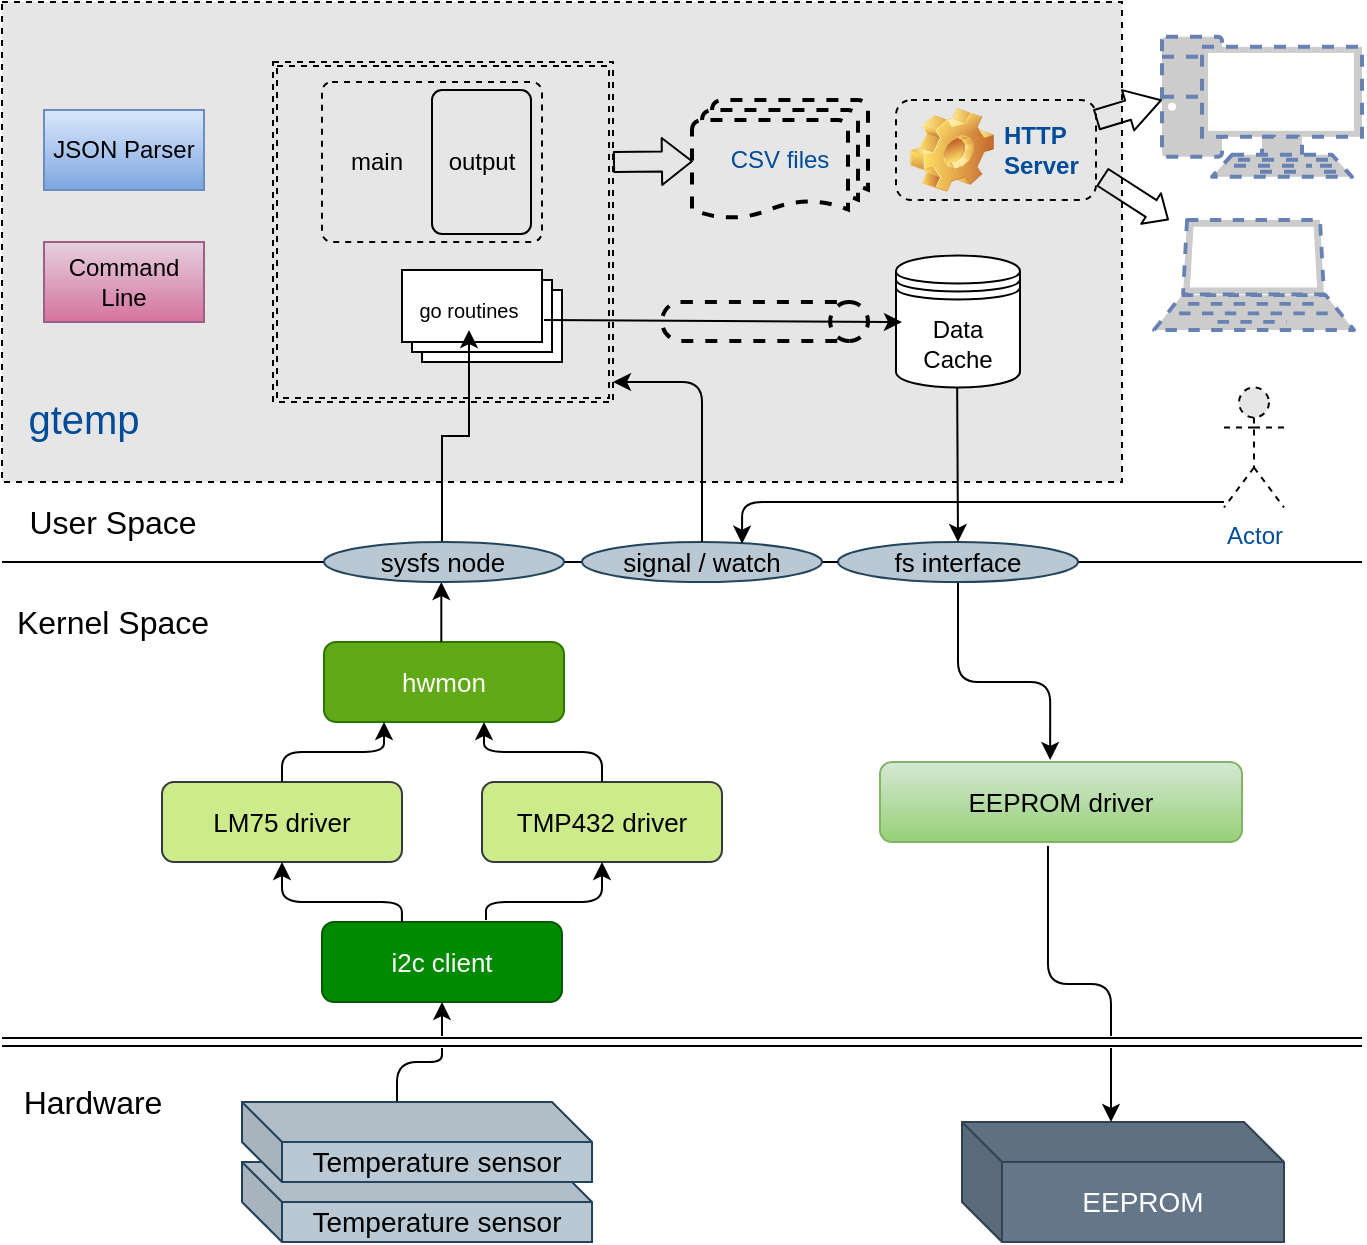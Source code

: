<mxfile version="14.6.1" type="github">
  <diagram id="nLshfB_gFY47B3Qym1dY" name="第 1 页">
    <mxGraphModel dx="1350" dy="924" grid="1" gridSize="10" guides="1" tooltips="1" connect="1" arrows="1" fold="1" page="1" pageScale="1" pageWidth="850" pageHeight="1100" background="#ffffff" math="0" shadow="0">
      <root>
        <mxCell id="0" />
        <mxCell id="1" parent="0" />
        <mxCell id="Ht7AXFtxAu75nitfYA8T-30" value="" style="rounded=0;whiteSpace=wrap;html=1;fontSize=14;strokeWidth=1;dashed=1;fillColor=#E6E6E6;" parent="1" vertex="1">
          <mxGeometry x="40" y="40" width="560" height="240" as="geometry" />
        </mxCell>
        <mxCell id="Ht7AXFtxAu75nitfYA8T-1" value="JSON Parser" style="rounded=0;whiteSpace=wrap;html=1;fillColor=#dae8fc;strokeColor=#6c8ebf;gradientColor=#7ea6e0;" parent="1" vertex="1">
          <mxGeometry x="61" y="94" width="80" height="40" as="geometry" />
        </mxCell>
        <mxCell id="Ht7AXFtxAu75nitfYA8T-3" value="" style="endArrow=none;html=1;startArrow=none;" parent="1" source="Ht7AXFtxAu75nitfYA8T-8" edge="1">
          <mxGeometry width="50" height="50" relative="1" as="geometry">
            <mxPoint x="40" y="320" as="sourcePoint" />
            <mxPoint x="720" y="320" as="targetPoint" />
          </mxGeometry>
        </mxCell>
        <mxCell id="Ht7AXFtxAu75nitfYA8T-4" value="User Space" style="text;html=1;align=center;verticalAlign=middle;resizable=0;points=[];autosize=1;strokeColor=none;strokeWidth=1;fontSize=16;" parent="1" vertex="1">
          <mxGeometry x="45" y="290" width="100" height="20" as="geometry" />
        </mxCell>
        <mxCell id="Ht7AXFtxAu75nitfYA8T-5" value="&lt;div style=&quot;font-size: 16px;&quot;&gt;Kernel Space&lt;/div&gt;" style="text;html=1;align=center;verticalAlign=middle;resizable=0;points=[];autosize=1;strokeColor=none;fontSize=16;" parent="1" vertex="1">
          <mxGeometry x="40" y="340" width="110" height="20" as="geometry" />
        </mxCell>
        <mxCell id="Ht7AXFtxAu75nitfYA8T-11" value="LM75 driver" style="rounded=1;whiteSpace=wrap;html=1;fontSize=13;strokeWidth=1;fillColor=#cdeb8b;strokeColor=#36393d;" parent="1" vertex="1">
          <mxGeometry x="120" y="430" width="120" height="40" as="geometry" />
        </mxCell>
        <mxCell id="Ht7AXFtxAu75nitfYA8T-12" value="TMP432 driver" style="rounded=1;whiteSpace=wrap;html=1;fontSize=13;strokeWidth=1;fillColor=#cdeb8b;strokeColor=#36393d;" parent="1" vertex="1">
          <mxGeometry x="280" y="430" width="120" height="40" as="geometry" />
        </mxCell>
        <mxCell id="Ht7AXFtxAu75nitfYA8T-13" value="i2c client" style="rounded=1;whiteSpace=wrap;html=1;fontSize=13;strokeWidth=1;fillColor=#008a00;strokeColor=#005700;fontColor=#ffffff;" parent="1" vertex="1">
          <mxGeometry x="200" y="500" width="120" height="40" as="geometry" />
        </mxCell>
        <mxCell id="Ht7AXFtxAu75nitfYA8T-14" value="hwmon" style="rounded=1;whiteSpace=wrap;html=1;fontSize=13;strokeWidth=1;fillColor=#60a917;strokeColor=#2D7600;fontColor=#ffffff;" parent="1" vertex="1">
          <mxGeometry x="201" y="360" width="120" height="40" as="geometry" />
        </mxCell>
        <mxCell id="Ht7AXFtxAu75nitfYA8T-15" value="" style="shape=link;html=1;fontSize=13;" parent="1" edge="1">
          <mxGeometry width="100" relative="1" as="geometry">
            <mxPoint x="40" y="560" as="sourcePoint" />
            <mxPoint x="720" y="560" as="targetPoint" />
          </mxGeometry>
        </mxCell>
        <mxCell id="Ht7AXFtxAu75nitfYA8T-17" value="Hardware" style="text;html=1;align=center;verticalAlign=middle;resizable=0;points=[];autosize=1;strokeColor=none;fontSize=16;" parent="1" vertex="1">
          <mxGeometry x="45" y="580" width="80" height="20" as="geometry" />
        </mxCell>
        <mxCell id="Ht7AXFtxAu75nitfYA8T-19" value="Temperature sensor " style="shape=cube;whiteSpace=wrap;html=1;boundedLbl=1;backgroundOutline=1;darkOpacity=0.05;darkOpacity2=0.1;fontSize=14;strokeWidth=1;fillColor=#bac8d3;strokeColor=#23445d;" parent="1" vertex="1">
          <mxGeometry x="160" y="620" width="175" height="40" as="geometry" />
        </mxCell>
        <mxCell id="Ht7AXFtxAu75nitfYA8T-20" value="EEPROM" style="shape=cube;whiteSpace=wrap;html=1;boundedLbl=1;backgroundOutline=1;darkOpacity=0.05;darkOpacity2=0.1;fontSize=14;strokeWidth=1;fillColor=#647687;strokeColor=#314354;fontColor=#ffffff;" parent="1" vertex="1">
          <mxGeometry x="520" y="600" width="161" height="60" as="geometry" />
        </mxCell>
        <mxCell id="Ht7AXFtxAu75nitfYA8T-21" value="Data Cache" style="shape=datastore;whiteSpace=wrap;html=1;fontSize=12;strokeWidth=1;" parent="1" vertex="1">
          <mxGeometry x="487" y="166.75" width="62" height="66" as="geometry" />
        </mxCell>
        <mxCell id="Ht7AXFtxAu75nitfYA8T-23" value="EEPROM driver" style="rounded=1;whiteSpace=wrap;html=1;fontSize=13;strokeWidth=1;fillColor=#d5e8d4;strokeColor=#82b366;gradientColor=#97d077;" parent="1" vertex="1">
          <mxGeometry x="479" y="420" width="181" height="40" as="geometry" />
        </mxCell>
        <mxCell id="Ht7AXFtxAu75nitfYA8T-24" value="" style="edgeStyle=elbowEdgeStyle;elbow=vertical;endArrow=classic;html=1;fontSize=14;entryX=0.5;entryY=1;entryDx=0;entryDy=0;jumpStyle=gap;exitX=0;exitY=0;exitDx=77.5;exitDy=0;exitPerimeter=0;" parent="1" source="Ht7AXFtxAu75nitfYA8T-18" target="Ht7AXFtxAu75nitfYA8T-13" edge="1">
          <mxGeometry width="50" height="50" relative="1" as="geometry">
            <mxPoint x="215" y="580" as="sourcePoint" />
            <mxPoint x="265" y="530" as="targetPoint" />
            <Array as="points">
              <mxPoint x="240" y="570" />
            </Array>
          </mxGeometry>
        </mxCell>
        <mxCell id="Ht7AXFtxAu75nitfYA8T-32" value="" style="edgeStyle=elbowEdgeStyle;elbow=vertical;endArrow=classic;html=1;fontSize=14;jumpStyle=gap;exitX=0.464;exitY=1.05;exitDx=0;exitDy=0;exitPerimeter=0;" parent="1" source="Ht7AXFtxAu75nitfYA8T-23" edge="1">
          <mxGeometry width="50" height="50" relative="1" as="geometry">
            <mxPoint x="560" y="470" as="sourcePoint" />
            <mxPoint x="594.5" y="600" as="targetPoint" />
          </mxGeometry>
        </mxCell>
        <mxCell id="Ht7AXFtxAu75nitfYA8T-18" value="Temperature sensor " style="shape=cube;whiteSpace=wrap;html=1;boundedLbl=1;backgroundOutline=1;darkOpacity=0.05;darkOpacity2=0.1;fontSize=14;strokeWidth=1;fillColor=#bac8d3;strokeColor=#23445d;" parent="1" vertex="1">
          <mxGeometry x="160" y="590" width="175" height="40" as="geometry" />
        </mxCell>
        <mxCell id="Ht7AXFtxAu75nitfYA8T-36" value="" style="edgeStyle=segmentEdgeStyle;endArrow=classic;html=1;fontSize=14;entryX=0.47;entryY=-0.025;entryDx=0;entryDy=0;entryPerimeter=0;exitX=0.5;exitY=1;exitDx=0;exitDy=0;" parent="1" source="Ht7AXFtxAu75nitfYA8T-8" target="Ht7AXFtxAu75nitfYA8T-23" edge="1">
          <mxGeometry width="50" height="50" relative="1" as="geometry">
            <mxPoint x="500" y="370" as="sourcePoint" />
            <mxPoint x="590" y="330" as="targetPoint" />
            <Array as="points">
              <mxPoint x="518" y="380" />
              <mxPoint x="564" y="380" />
            </Array>
          </mxGeometry>
        </mxCell>
        <mxCell id="Ht7AXFtxAu75nitfYA8T-37" value="" style="edgeStyle=elbowEdgeStyle;elbow=vertical;endArrow=classic;html=1;fontSize=14;entryX=0.5;entryY=1;entryDx=0;entryDy=0;" parent="1" target="Ht7AXFtxAu75nitfYA8T-12" edge="1">
          <mxGeometry width="50" height="50" relative="1" as="geometry">
            <mxPoint x="282" y="499" as="sourcePoint" />
            <mxPoint x="335" y="460" as="targetPoint" />
            <Array as="points">
              <mxPoint x="310" y="490" />
              <mxPoint x="310" y="499" />
            </Array>
          </mxGeometry>
        </mxCell>
        <mxCell id="Ht7AXFtxAu75nitfYA8T-39" value="" style="edgeStyle=elbowEdgeStyle;elbow=vertical;endArrow=classic;html=1;fontSize=14;exitX=0.333;exitY=0;exitDx=0;exitDy=0;exitPerimeter=0;entryX=0.5;entryY=1;entryDx=0;entryDy=0;" parent="1" source="Ht7AXFtxAu75nitfYA8T-13" target="Ht7AXFtxAu75nitfYA8T-11" edge="1">
          <mxGeometry width="50" height="50" relative="1" as="geometry">
            <mxPoint x="240" y="490" as="sourcePoint" />
            <mxPoint x="190" y="460" as="targetPoint" />
            <Array as="points">
              <mxPoint x="210" y="490" />
            </Array>
          </mxGeometry>
        </mxCell>
        <mxCell id="Ht7AXFtxAu75nitfYA8T-40" value="" style="edgeStyle=elbowEdgeStyle;elbow=vertical;endArrow=classic;html=1;fontSize=14;entryX=0.25;entryY=1;entryDx=0;entryDy=0;exitX=0.5;exitY=0;exitDx=0;exitDy=0;" parent="1" source="Ht7AXFtxAu75nitfYA8T-11" target="Ht7AXFtxAu75nitfYA8T-14" edge="1">
          <mxGeometry width="50" height="50" relative="1" as="geometry">
            <mxPoint x="180" y="420" as="sourcePoint" />
            <mxPoint x="230" y="370" as="targetPoint" />
            <Array as="points" />
          </mxGeometry>
        </mxCell>
        <mxCell id="Ht7AXFtxAu75nitfYA8T-41" value="" style="edgeStyle=elbowEdgeStyle;elbow=vertical;endArrow=classic;html=1;fontSize=14;" parent="1" source="Ht7AXFtxAu75nitfYA8T-12" edge="1">
          <mxGeometry width="50" height="50" relative="1" as="geometry">
            <mxPoint x="321" y="440" as="sourcePoint" />
            <mxPoint x="281" y="400" as="targetPoint" />
          </mxGeometry>
        </mxCell>
        <mxCell id="Ht7AXFtxAu75nitfYA8T-42" value="" style="endArrow=classic;html=1;fontSize=14;" parent="1" edge="1">
          <mxGeometry width="50" height="50" relative="1" as="geometry">
            <mxPoint x="259.66" y="360" as="sourcePoint" />
            <mxPoint x="259.66" y="330" as="targetPoint" />
          </mxGeometry>
        </mxCell>
        <mxCell id="Ht7AXFtxAu75nitfYA8T-44" value="" style="shape=ext;double=1;whiteSpace=wrap;html=1;aspect=fixed;dashed=1;fontSize=14;strokeWidth=1;fillColor=#E6E6E6;" parent="1" vertex="1">
          <mxGeometry x="175.5" y="70" width="170" height="170" as="geometry" />
        </mxCell>
        <mxCell id="Ht7AXFtxAu75nitfYA8T-22" value="" style="verticalLabelPosition=bottom;verticalAlign=top;html=1;shape=mxgraph.basic.layered_rect;dx=10;outlineConnect=0;fontSize=14;strokeWidth=1;" parent="1" vertex="1">
          <mxGeometry x="240" y="174" width="80" height="46" as="geometry" />
        </mxCell>
        <mxCell id="Ht7AXFtxAu75nitfYA8T-45" value="go routines" style="text;html=1;strokeColor=none;fillColor=none;align=center;verticalAlign=middle;whiteSpace=wrap;rounded=0;dashed=1;fontSize=10;" parent="1" vertex="1">
          <mxGeometry x="236" y="184" width="75" height="20" as="geometry" />
        </mxCell>
        <mxCell id="Ht7AXFtxAu75nitfYA8T-47" value="" style="edgeStyle=orthogonalEdgeStyle;rounded=0;jumpStyle=gap;orthogonalLoop=1;jettySize=auto;html=1;fontSize=10;entryX=0.5;entryY=1;entryDx=0;entryDy=0;" parent="1" source="Ht7AXFtxAu75nitfYA8T-7" target="Ht7AXFtxAu75nitfYA8T-45" edge="1">
          <mxGeometry relative="1" as="geometry">
            <Array as="points">
              <mxPoint x="260" y="257" />
              <mxPoint x="274" y="257" />
            </Array>
          </mxGeometry>
        </mxCell>
        <mxCell id="Ht7AXFtxAu75nitfYA8T-48" value="gtemp" style="text;html=1;strokeColor=none;fillColor=none;align=center;verticalAlign=middle;whiteSpace=wrap;rounded=0;dashed=1;fontSize=20;fontColor=#004C99;" parent="1" vertex="1">
          <mxGeometry x="61" y="238" width="40" height="20" as="geometry" />
        </mxCell>
        <mxCell id="Ht7AXFtxAu75nitfYA8T-49" value="Command Line" style="rounded=0;whiteSpace=wrap;html=1;fillColor=#e6d0de;strokeColor=#996185;fontSize=12;gradientColor=#d5739d;" parent="1" vertex="1">
          <mxGeometry x="61" y="160" width="80" height="40" as="geometry" />
        </mxCell>
        <mxCell id="Ht7AXFtxAu75nitfYA8T-54" value="Actor" style="shape=umlActor;verticalLabelPosition=bottom;verticalAlign=top;html=1;outlineConnect=0;dashed=1;fontSize=12;fontColor=#004C99;strokeWidth=1;fillColor=#E6E6E6;" parent="1" vertex="1">
          <mxGeometry x="651" y="232.75" width="30" height="60" as="geometry" />
        </mxCell>
        <mxCell id="Ht7AXFtxAu75nitfYA8T-65" value="" style="rounded=1;absoluteArcSize=1;html=1;arcSize=10;dashed=1;fontSize=12;fontColor=#004C99;strokeWidth=1;fillColor=#E6E6E6;" parent="1" vertex="1">
          <mxGeometry x="200" y="80" width="110" height="80" as="geometry" />
        </mxCell>
        <mxCell id="Ht7AXFtxAu75nitfYA8T-66" value="main" style="html=1;shape=mxgraph.er.anchor;whiteSpace=wrap;" parent="Ht7AXFtxAu75nitfYA8T-65" vertex="1">
          <mxGeometry width="55" height="80" as="geometry" />
        </mxCell>
        <mxCell id="Ht7AXFtxAu75nitfYA8T-67" value="output" style="rounded=1;absoluteArcSize=1;html=1;arcSize=10;whiteSpace=wrap;points=[];strokeColor=inherit;fillColor=inherit;" parent="Ht7AXFtxAu75nitfYA8T-65" vertex="1">
          <mxGeometry x="55" y="4" width="49.5" height="72" as="geometry" />
        </mxCell>
        <mxCell id="Ht7AXFtxAu75nitfYA8T-68" value="CSV files" style="strokeWidth=2;html=1;shape=mxgraph.flowchart.multi-document;whiteSpace=wrap;dashed=1;fontSize=12;fontColor=#004C99;fillColor=#E6E6E6;" parent="1" vertex="1">
          <mxGeometry x="385" y="89" width="88" height="60" as="geometry" />
        </mxCell>
        <mxCell id="Ht7AXFtxAu75nitfYA8T-8" value="fs interface" style="ellipse;whiteSpace=wrap;html=1;fontSize=13;strokeWidth=1;fillColor=#bac8d3;strokeColor=#23445d;" parent="1" vertex="1">
          <mxGeometry x="458" y="310" width="120" height="20" as="geometry" />
        </mxCell>
        <mxCell id="Ht7AXFtxAu75nitfYA8T-70" value="" style="endArrow=none;html=1;" parent="1" target="Ht7AXFtxAu75nitfYA8T-8" edge="1">
          <mxGeometry width="50" height="50" relative="1" as="geometry">
            <mxPoint x="40" y="320" as="sourcePoint" />
            <mxPoint x="720" y="320" as="targetPoint" />
          </mxGeometry>
        </mxCell>
        <mxCell id="Ht7AXFtxAu75nitfYA8T-69" value="&lt;div&gt;signal / watch&lt;br&gt;&lt;/div&gt;" style="ellipse;whiteSpace=wrap;html=1;fontSize=13;strokeWidth=1;fillColor=#bac8d3;strokeColor=#23445d;" parent="1" vertex="1">
          <mxGeometry x="330" y="310" width="120" height="20" as="geometry" />
        </mxCell>
        <mxCell id="Ht7AXFtxAu75nitfYA8T-6" value="" style="ellipse;whiteSpace=wrap;html=1;fontSize=16;strokeWidth=1;fillColor=#bac8d3;strokeColor=#23445d;" parent="1" vertex="1">
          <mxGeometry x="201" y="310" width="120" height="20" as="geometry" />
        </mxCell>
        <mxCell id="Ht7AXFtxAu75nitfYA8T-7" value="sysfs node" style="text;html=1;align=center;verticalAlign=middle;resizable=0;points=[];autosize=1;strokeColor=none;fontSize=13;" parent="1" vertex="1">
          <mxGeometry x="220" y="310" width="80" height="20" as="geometry" />
        </mxCell>
        <mxCell id="Ht7AXFtxAu75nitfYA8T-73" value="" style="strokeWidth=2;html=1;shape=mxgraph.flowchart.direct_data;whiteSpace=wrap;dashed=1;fontSize=12;fontColor=#004C99;fillColor=#E6E6E6;" parent="1" vertex="1">
          <mxGeometry x="370" y="190" width="103" height="19.5" as="geometry" />
        </mxCell>
        <mxCell id="Ht7AXFtxAu75nitfYA8T-75" value="" style="endArrow=classic;html=1;fontSize=12;fontColor=#004C99;exitX=1;exitY=0.75;exitDx=0;exitDy=0;entryX=0.048;entryY=0.504;entryDx=0;entryDy=0;entryPerimeter=0;" parent="1" source="Ht7AXFtxAu75nitfYA8T-45" target="Ht7AXFtxAu75nitfYA8T-21" edge="1">
          <mxGeometry width="50" height="50" relative="1" as="geometry">
            <mxPoint x="340" y="199" as="sourcePoint" />
            <mxPoint x="480" y="200" as="targetPoint" />
          </mxGeometry>
        </mxCell>
        <mxCell id="Ht7AXFtxAu75nitfYA8T-76" value="" style="endArrow=classic;html=1;fontSize=12;fontColor=#004C99;" parent="1" edge="1">
          <mxGeometry width="50" height="50" relative="1" as="geometry">
            <mxPoint x="517.58" y="232.75" as="sourcePoint" />
            <mxPoint x="518" y="310" as="targetPoint" />
          </mxGeometry>
        </mxCell>
        <mxCell id="Ht7AXFtxAu75nitfYA8T-77" value="" style="edgeStyle=elbowEdgeStyle;elbow=vertical;endArrow=classic;html=1;fontSize=12;fontColor=#004C99;exitX=0.5;exitY=0;exitDx=0;exitDy=0;" parent="1" source="Ht7AXFtxAu75nitfYA8T-69" target="Ht7AXFtxAu75nitfYA8T-44" edge="1">
          <mxGeometry width="50" height="50" relative="1" as="geometry">
            <mxPoint x="390" y="204" as="sourcePoint" />
            <mxPoint x="330" y="154" as="targetPoint" />
            <Array as="points">
              <mxPoint x="360" y="230" />
            </Array>
          </mxGeometry>
        </mxCell>
        <mxCell id="Ht7AXFtxAu75nitfYA8T-78" value="" style="shape=flexArrow;endArrow=classic;html=1;fontSize=12;fontColor=#004C99;endWidth=12.5;endSize=4.683;" parent="1" edge="1">
          <mxGeometry width="50" height="50" relative="1" as="geometry">
            <mxPoint x="345.5" y="120" as="sourcePoint" />
            <mxPoint x="385.5" y="119.58" as="targetPoint" />
          </mxGeometry>
        </mxCell>
        <mxCell id="Ht7AXFtxAu75nitfYA8T-82" value="" style="edgeStyle=elbowEdgeStyle;elbow=vertical;endArrow=classic;html=1;fontSize=12;fontColor=#004C99;entryX=0.667;entryY=0.042;entryDx=0;entryDy=0;entryPerimeter=0;" parent="1" source="Ht7AXFtxAu75nitfYA8T-54" target="Ht7AXFtxAu75nitfYA8T-69" edge="1">
          <mxGeometry width="50" height="50" relative="1" as="geometry">
            <mxPoint x="668" y="280" as="sourcePoint" />
            <mxPoint x="458" y="310" as="targetPoint" />
            <Array as="points">
              <mxPoint x="528" y="290" />
            </Array>
          </mxGeometry>
        </mxCell>
        <mxCell id="Ht7AXFtxAu75nitfYA8T-85" value="" style="fontColor=#0066CC;verticalAlign=top;verticalLabelPosition=bottom;labelPosition=center;align=center;html=1;outlineConnect=0;fillColor=#CCCCCC;strokeColor=#6881B3;gradientColor=none;gradientDirection=north;strokeWidth=2;shape=mxgraph.networks.pc;dashed=1;fontSize=12;" parent="1" vertex="1">
          <mxGeometry x="620" y="57.42" width="100" height="70" as="geometry" />
        </mxCell>
        <mxCell id="Ht7AXFtxAu75nitfYA8T-86" value="" style="fontColor=#0066CC;verticalAlign=top;verticalLabelPosition=bottom;labelPosition=center;align=center;html=1;outlineConnect=0;fillColor=#CCCCCC;strokeColor=#6881B3;gradientColor=none;gradientDirection=north;strokeWidth=2;shape=mxgraph.networks.laptop;dashed=1;fontSize=12;" parent="1" vertex="1">
          <mxGeometry x="616" y="149" width="100" height="55" as="geometry" />
        </mxCell>
        <mxCell id="Ht7AXFtxAu75nitfYA8T-88" value="&lt;div&gt;HTTP &lt;br&gt;&lt;/div&gt;&lt;div&gt;Server&lt;/div&gt;" style="label;whiteSpace=wrap;html=1;image=img/clipart/Gear_128x128.png;dashed=1;fontSize=12;fontColor=#004C99;strokeWidth=1;fillColor=#E6E6E6;" parent="1" vertex="1">
          <mxGeometry x="487" y="89" width="100" height="50" as="geometry" />
        </mxCell>
        <mxCell id="Ht7AXFtxAu75nitfYA8T-91" value="" style="shape=flexArrow;endArrow=classic;html=1;fontSize=12;fontColor=#004C99;endWidth=10;endSize=5.408;" parent="1" source="Ht7AXFtxAu75nitfYA8T-88" edge="1">
          <mxGeometry width="50" height="50" relative="1" as="geometry">
            <mxPoint x="590" y="104" as="sourcePoint" />
            <mxPoint x="620" y="89" as="targetPoint" />
          </mxGeometry>
        </mxCell>
        <mxCell id="Ht7AXFtxAu75nitfYA8T-94" value="" style="shape=flexArrow;endArrow=classic;html=1;fontSize=12;fontColor=#004C99;width=10;endSize=3.019;endWidth=7.143;" parent="1" target="Ht7AXFtxAu75nitfYA8T-86" edge="1">
          <mxGeometry width="50" height="50" relative="1" as="geometry">
            <mxPoint x="590" y="127.42" as="sourcePoint" />
            <mxPoint x="620" y="157.42" as="targetPoint" />
          </mxGeometry>
        </mxCell>
      </root>
    </mxGraphModel>
  </diagram>
</mxfile>
